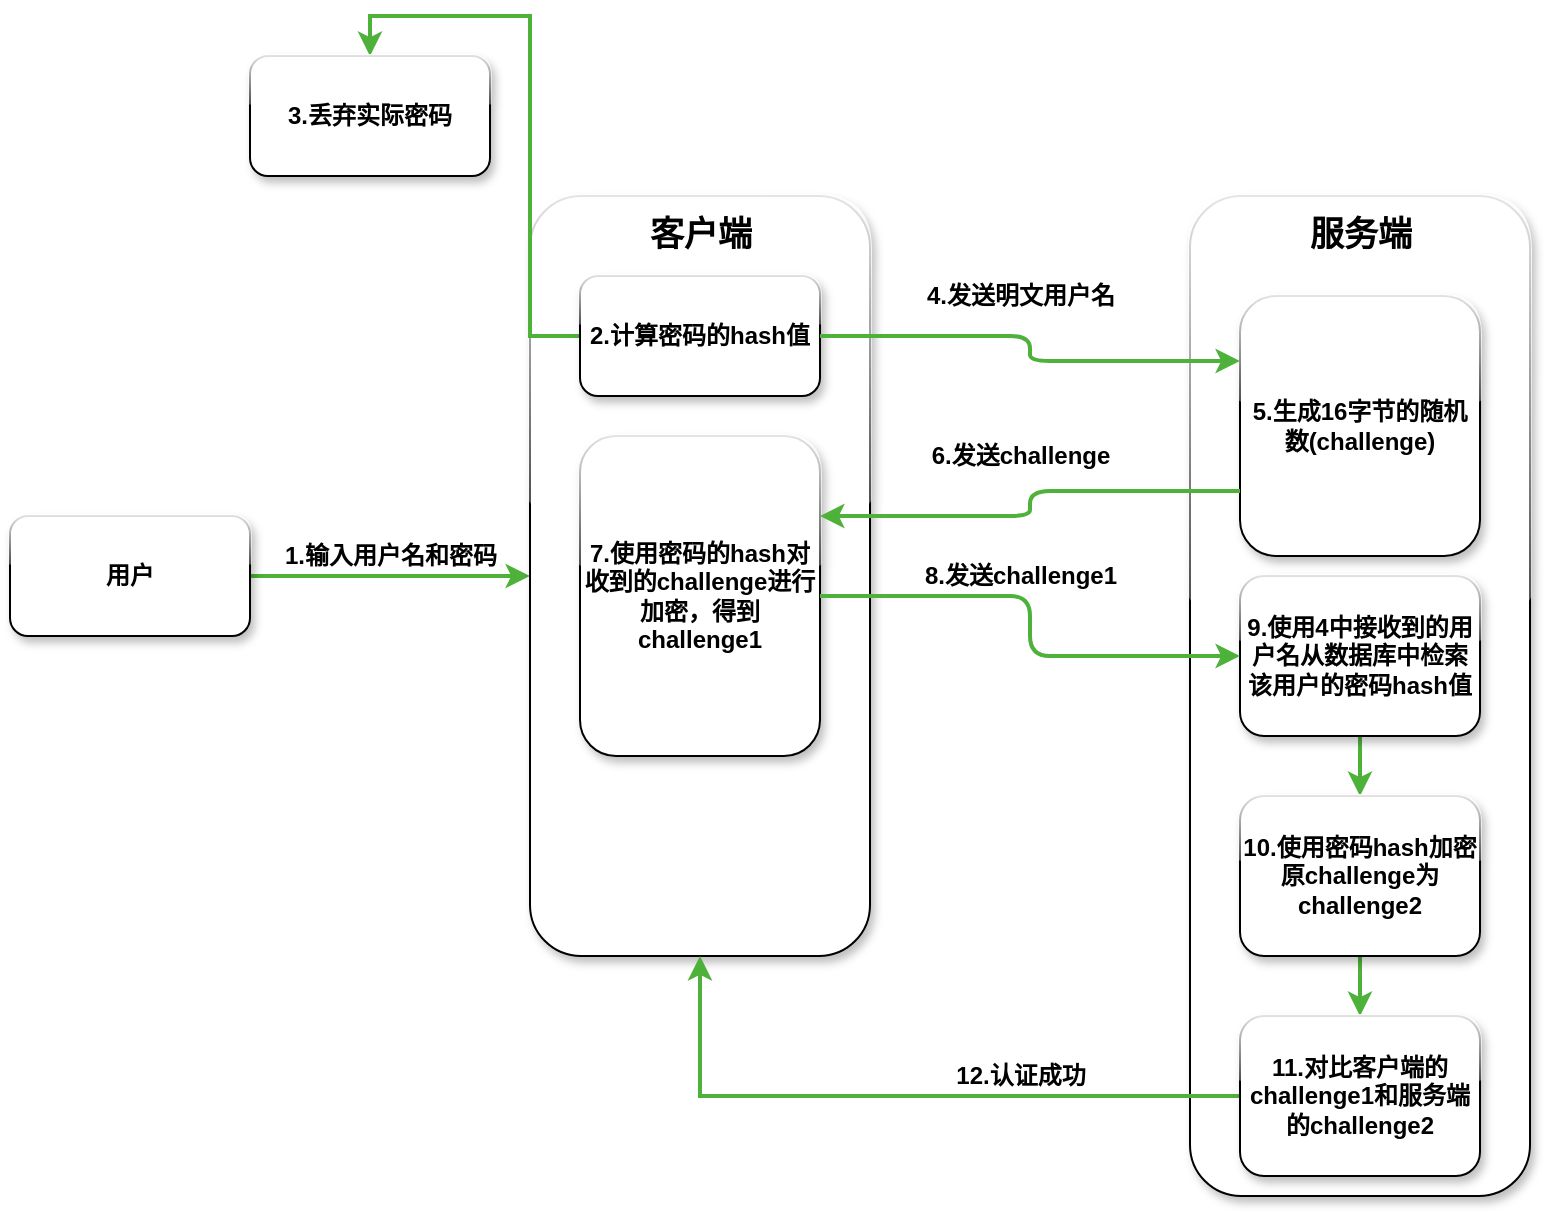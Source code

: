 <mxfile version="12.6.5" type="device"><diagram id="NN62V14BG2thpr5UieAX" name="Page-1"><mxGraphModel dx="1086" dy="966" grid="1" gridSize="10" guides="1" tooltips="1" connect="1" arrows="1" fold="1" page="1" pageScale="1" pageWidth="827" pageHeight="1169" math="0" shadow="0"><root><mxCell id="0"/><mxCell id="1" parent="0"/><mxCell id="PwF-LRnqV_XnaZZtgFUe-12" value="" style="rounded=1;whiteSpace=wrap;html=1;glass=1;shadow=1;" vertex="1" parent="1"><mxGeometry x="610" y="220" width="170" height="500" as="geometry"/></mxCell><mxCell id="PwF-LRnqV_XnaZZtgFUe-3" value="" style="edgeStyle=orthogonalEdgeStyle;rounded=0;orthogonalLoop=1;jettySize=auto;html=1;strokeColor=#4EB13A;strokeWidth=2;" edge="1" parent="1" source="PwF-LRnqV_XnaZZtgFUe-1" target="PwF-LRnqV_XnaZZtgFUe-2"><mxGeometry relative="1" as="geometry"/></mxCell><mxCell id="PwF-LRnqV_XnaZZtgFUe-1" value="用户" style="rounded=1;whiteSpace=wrap;html=1;glass=1;shadow=1;fontStyle=1" vertex="1" parent="1"><mxGeometry x="20" y="380" width="120" height="60" as="geometry"/></mxCell><mxCell id="PwF-LRnqV_XnaZZtgFUe-2" value="" style="rounded=1;whiteSpace=wrap;html=1;glass=1;shadow=1;" vertex="1" parent="1"><mxGeometry x="280" y="220" width="170" height="380" as="geometry"/></mxCell><mxCell id="PwF-LRnqV_XnaZZtgFUe-4" value="1.输入用户名和密码" style="text;html=1;align=center;verticalAlign=middle;resizable=0;points=[];autosize=1;strokeWidth=2;fontStyle=1" vertex="1" parent="1"><mxGeometry x="150" y="390" width="120" height="20" as="geometry"/></mxCell><mxCell id="PwF-LRnqV_XnaZZtgFUe-5" value="客户端" style="text;html=1;align=center;verticalAlign=middle;resizable=0;points=[];autosize=1;fontStyle=1;fontSize=17;" vertex="1" parent="1"><mxGeometry x="330" y="225" width="70" height="30" as="geometry"/></mxCell><mxCell id="PwF-LRnqV_XnaZZtgFUe-9" value="" style="edgeStyle=orthogonalEdgeStyle;rounded=0;orthogonalLoop=1;jettySize=auto;html=1;strokeColor=#4EB13A;strokeWidth=2;fontColor=none;" edge="1" parent="1" source="PwF-LRnqV_XnaZZtgFUe-7" target="PwF-LRnqV_XnaZZtgFUe-8"><mxGeometry relative="1" as="geometry"><Array as="points"><mxPoint x="280" y="290"/><mxPoint x="280" y="130"/></Array></mxGeometry></mxCell><mxCell id="PwF-LRnqV_XnaZZtgFUe-7" value="2.计算密码的hash值" style="rounded=1;whiteSpace=wrap;html=1;shadow=1;glass=1;strokeColor=#000000;strokeWidth=1;fillColor=#ffffff;fontColor=none;fontStyle=1" vertex="1" parent="1"><mxGeometry x="305" y="260" width="120" height="60" as="geometry"/></mxCell><mxCell id="PwF-LRnqV_XnaZZtgFUe-10" value="5.生成16字节的随机数(challenge)" style="rounded=1;whiteSpace=wrap;html=1;shadow=1;glass=1;strokeColor=#000000;strokeWidth=1;fillColor=#ffffff;fontColor=none;fontStyle=1" vertex="1" parent="1"><mxGeometry x="635" y="270" width="120" height="130" as="geometry"/></mxCell><mxCell id="PwF-LRnqV_XnaZZtgFUe-8" value="3.丢弃实际密码" style="rounded=1;whiteSpace=wrap;html=1;shadow=1;glass=1;strokeColor=#000000;strokeWidth=1;fillColor=#ffffff;fontColor=none;fontStyle=1" vertex="1" parent="1"><mxGeometry x="140" y="150" width="120" height="60" as="geometry"/></mxCell><mxCell id="PwF-LRnqV_XnaZZtgFUe-13" value="服务端" style="text;html=1;align=center;verticalAlign=middle;resizable=0;points=[];autosize=1;fontStyle=1;fontSize=17;" vertex="1" parent="1"><mxGeometry x="660" y="225" width="70" height="30" as="geometry"/></mxCell><mxCell id="PwF-LRnqV_XnaZZtgFUe-15" value="4.发送明文用户名" style="text;html=1;align=center;verticalAlign=middle;resizable=0;points=[];autosize=1;strokeWidth=2;fontStyle=1" vertex="1" parent="1"><mxGeometry x="470" y="260" width="110" height="20" as="geometry"/></mxCell><mxCell id="PwF-LRnqV_XnaZZtgFUe-17" value="7.使用密码的hash对收到的challenge进行加密，得到challenge1" style="rounded=1;whiteSpace=wrap;html=1;shadow=1;glass=1;strokeColor=#000000;strokeWidth=1;fillColor=#ffffff;fontColor=none;fontStyle=1" vertex="1" parent="1"><mxGeometry x="305" y="340" width="120" height="160" as="geometry"/></mxCell><mxCell id="PwF-LRnqV_XnaZZtgFUe-21" value="" style="edgeStyle=elbowEdgeStyle;elbow=horizontal;endArrow=classic;html=1;strokeColor=#4EB13A;strokeWidth=2;fontSize=17;fontColor=none;exitX=1;exitY=0.5;exitDx=0;exitDy=0;entryX=0;entryY=0.25;entryDx=0;entryDy=0;" edge="1" parent="1" source="PwF-LRnqV_XnaZZtgFUe-7" target="PwF-LRnqV_XnaZZtgFUe-10"><mxGeometry width="50" height="50" relative="1" as="geometry"><mxPoint x="20" y="670" as="sourcePoint"/><mxPoint x="70" y="620" as="targetPoint"/></mxGeometry></mxCell><mxCell id="PwF-LRnqV_XnaZZtgFUe-23" value="" style="edgeStyle=elbowEdgeStyle;elbow=horizontal;endArrow=classic;html=1;strokeColor=#4EB13A;strokeWidth=2;fontSize=17;fontColor=none;exitX=0;exitY=0.75;exitDx=0;exitDy=0;entryX=1;entryY=0.25;entryDx=0;entryDy=0;" edge="1" parent="1" source="PwF-LRnqV_XnaZZtgFUe-10" target="PwF-LRnqV_XnaZZtgFUe-17"><mxGeometry width="50" height="50" relative="1" as="geometry"><mxPoint x="20" y="670" as="sourcePoint"/><mxPoint x="70" y="620" as="targetPoint"/></mxGeometry></mxCell><mxCell id="PwF-LRnqV_XnaZZtgFUe-24" value="6.发送challenge" style="text;html=1;align=center;verticalAlign=middle;resizable=0;points=[];autosize=1;strokeWidth=2;fontStyle=1" vertex="1" parent="1"><mxGeometry x="475" y="340" width="100" height="20" as="geometry"/></mxCell><mxCell id="PwF-LRnqV_XnaZZtgFUe-28" value="" style="edgeStyle=orthogonalEdgeStyle;rounded=0;orthogonalLoop=1;jettySize=auto;html=1;strokeColor=#4EB13A;strokeWidth=2;fontSize=17;fontColor=none;" edge="1" parent="1" source="PwF-LRnqV_XnaZZtgFUe-26" target="PwF-LRnqV_XnaZZtgFUe-27"><mxGeometry relative="1" as="geometry"/></mxCell><mxCell id="PwF-LRnqV_XnaZZtgFUe-26" value="9.使用4中接收到的用户名从数据库中检索该用户的密码hash值" style="rounded=1;whiteSpace=wrap;html=1;shadow=1;glass=1;strokeColor=#000000;strokeWidth=1;fillColor=#ffffff;fontColor=none;fontStyle=1" vertex="1" parent="1"><mxGeometry x="635" y="410" width="120" height="80" as="geometry"/></mxCell><mxCell id="PwF-LRnqV_XnaZZtgFUe-30" value="" style="edgeStyle=orthogonalEdgeStyle;rounded=0;orthogonalLoop=1;jettySize=auto;html=1;strokeColor=#4EB13A;strokeWidth=2;fontSize=17;fontColor=none;" edge="1" parent="1" source="PwF-LRnqV_XnaZZtgFUe-27" target="PwF-LRnqV_XnaZZtgFUe-29"><mxGeometry relative="1" as="geometry"/></mxCell><mxCell id="PwF-LRnqV_XnaZZtgFUe-27" value="10.使用密码hash加密原challenge为challenge2" style="rounded=1;whiteSpace=wrap;html=1;shadow=1;glass=1;strokeColor=#000000;strokeWidth=1;fillColor=#ffffff;fontColor=none;fontStyle=1" vertex="1" parent="1"><mxGeometry x="635" y="520" width="120" height="80" as="geometry"/></mxCell><mxCell id="PwF-LRnqV_XnaZZtgFUe-32" value="" style="edgeStyle=orthogonalEdgeStyle;rounded=0;orthogonalLoop=1;jettySize=auto;html=1;strokeColor=#4EB13A;strokeWidth=2;fontSize=17;fontColor=none;" edge="1" parent="1" source="PwF-LRnqV_XnaZZtgFUe-29" target="PwF-LRnqV_XnaZZtgFUe-2"><mxGeometry relative="1" as="geometry"><mxPoint x="555" y="670" as="targetPoint"/></mxGeometry></mxCell><mxCell id="PwF-LRnqV_XnaZZtgFUe-29" value="11.对比客户端的challenge1和服务端的challenge2" style="rounded=1;whiteSpace=wrap;html=1;shadow=1;glass=1;strokeColor=#000000;strokeWidth=1;fillColor=#ffffff;fontColor=none;fontStyle=1" vertex="1" parent="1"><mxGeometry x="635" y="630" width="120" height="80" as="geometry"/></mxCell><mxCell id="PwF-LRnqV_XnaZZtgFUe-34" value="12.认证成功" style="text;html=1;align=center;verticalAlign=middle;resizable=0;points=[];autosize=1;strokeWidth=2;fontStyle=1" vertex="1" parent="1"><mxGeometry x="485" y="650" width="80" height="20" as="geometry"/></mxCell><mxCell id="PwF-LRnqV_XnaZZtgFUe-38" value="" style="edgeStyle=elbowEdgeStyle;elbow=horizontal;endArrow=classic;html=1;strokeColor=#4EB13A;strokeWidth=2;fontSize=17;fontColor=none;exitX=1;exitY=0.5;exitDx=0;exitDy=0;entryX=0;entryY=0.5;entryDx=0;entryDy=0;" edge="1" parent="1" source="PwF-LRnqV_XnaZZtgFUe-17" target="PwF-LRnqV_XnaZZtgFUe-26"><mxGeometry width="50" height="50" relative="1" as="geometry"><mxPoint x="20" y="790" as="sourcePoint"/><mxPoint x="70" y="740" as="targetPoint"/></mxGeometry></mxCell><mxCell id="PwF-LRnqV_XnaZZtgFUe-39" value="8.发送challenge1" style="text;html=1;align=center;verticalAlign=middle;resizable=0;points=[];autosize=1;strokeWidth=2;fontStyle=1" vertex="1" parent="1"><mxGeometry x="470" y="400" width="110" height="20" as="geometry"/></mxCell></root></mxGraphModel></diagram></mxfile>